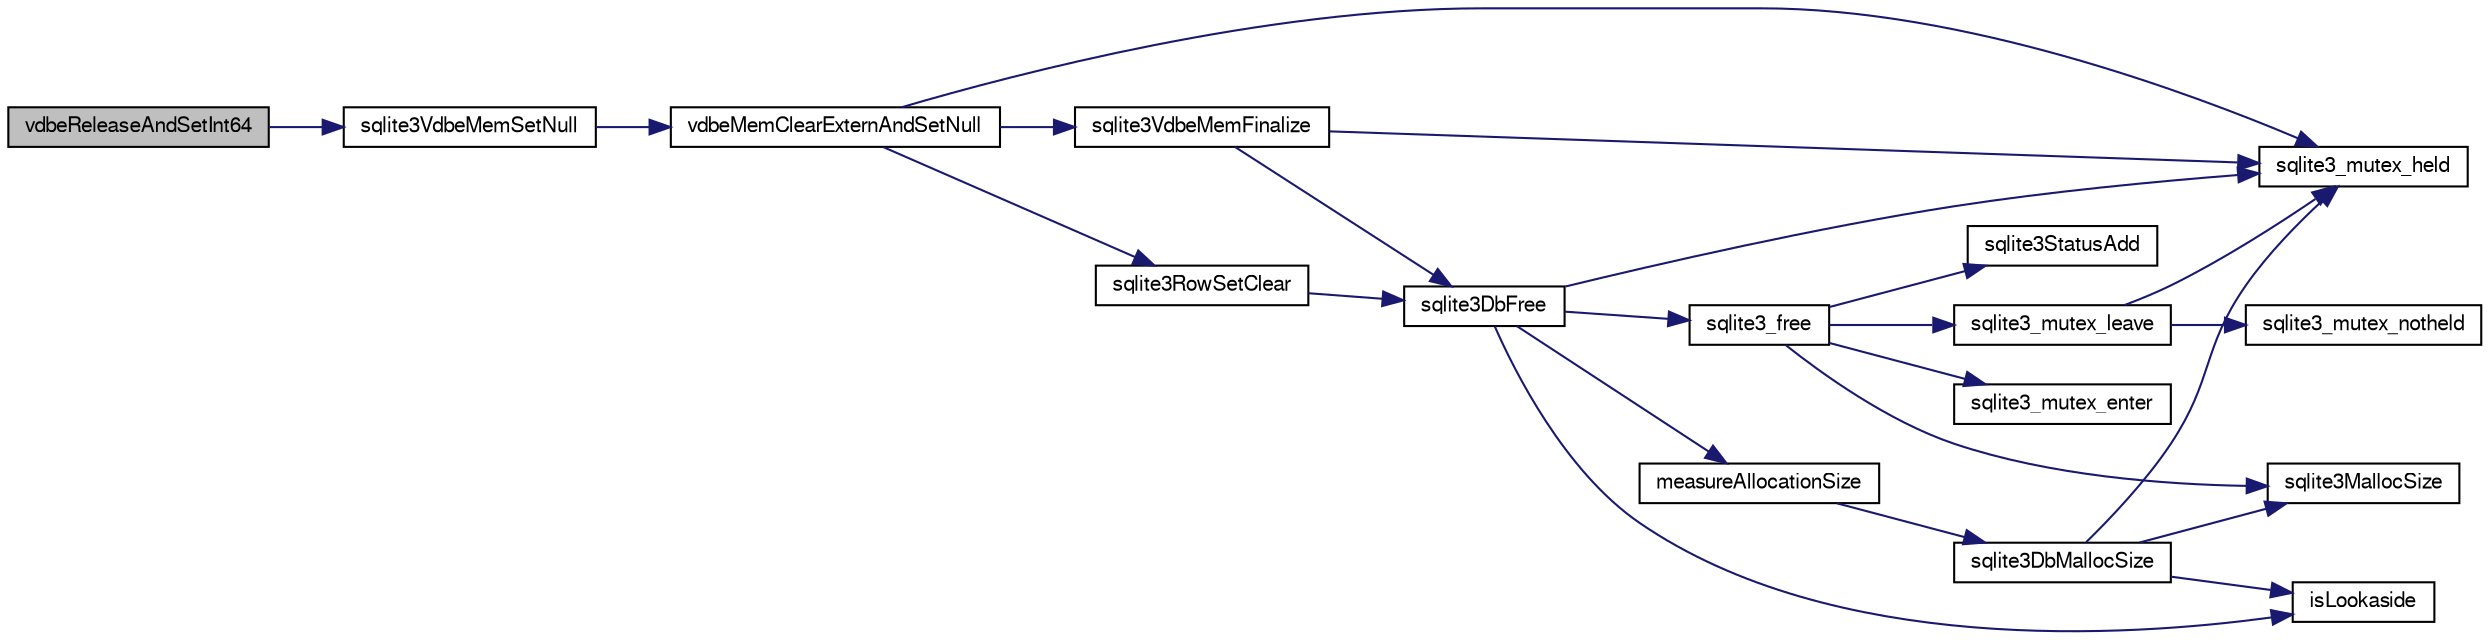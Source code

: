 digraph "vdbeReleaseAndSetInt64"
{
  edge [fontname="FreeSans",fontsize="10",labelfontname="FreeSans",labelfontsize="10"];
  node [fontname="FreeSans",fontsize="10",shape=record];
  rankdir="LR";
  Node877399 [label="vdbeReleaseAndSetInt64",height=0.2,width=0.4,color="black", fillcolor="grey75", style="filled", fontcolor="black"];
  Node877399 -> Node877400 [color="midnightblue",fontsize="10",style="solid",fontname="FreeSans"];
  Node877400 [label="sqlite3VdbeMemSetNull",height=0.2,width=0.4,color="black", fillcolor="white", style="filled",URL="$sqlite3_8c.html#ae01092c23aebaf8a3ebdf3954609b410"];
  Node877400 -> Node877401 [color="midnightblue",fontsize="10",style="solid",fontname="FreeSans"];
  Node877401 [label="vdbeMemClearExternAndSetNull",height=0.2,width=0.4,color="black", fillcolor="white", style="filled",URL="$sqlite3_8c.html#a29c41a360fb0e86b817777daf061230c"];
  Node877401 -> Node877402 [color="midnightblue",fontsize="10",style="solid",fontname="FreeSans"];
  Node877402 [label="sqlite3_mutex_held",height=0.2,width=0.4,color="black", fillcolor="white", style="filled",URL="$sqlite3_8c.html#acf77da68932b6bc163c5e68547ecc3e7"];
  Node877401 -> Node877403 [color="midnightblue",fontsize="10",style="solid",fontname="FreeSans"];
  Node877403 [label="sqlite3VdbeMemFinalize",height=0.2,width=0.4,color="black", fillcolor="white", style="filled",URL="$sqlite3_8c.html#a2568220f48ddef81b1c43e401042d9d2"];
  Node877403 -> Node877402 [color="midnightblue",fontsize="10",style="solid",fontname="FreeSans"];
  Node877403 -> Node877404 [color="midnightblue",fontsize="10",style="solid",fontname="FreeSans"];
  Node877404 [label="sqlite3DbFree",height=0.2,width=0.4,color="black", fillcolor="white", style="filled",URL="$sqlite3_8c.html#ac70ab821a6607b4a1b909582dc37a069"];
  Node877404 -> Node877402 [color="midnightblue",fontsize="10",style="solid",fontname="FreeSans"];
  Node877404 -> Node877405 [color="midnightblue",fontsize="10",style="solid",fontname="FreeSans"];
  Node877405 [label="measureAllocationSize",height=0.2,width=0.4,color="black", fillcolor="white", style="filled",URL="$sqlite3_8c.html#a45731e644a22fdb756e2b6337224217a"];
  Node877405 -> Node877406 [color="midnightblue",fontsize="10",style="solid",fontname="FreeSans"];
  Node877406 [label="sqlite3DbMallocSize",height=0.2,width=0.4,color="black", fillcolor="white", style="filled",URL="$sqlite3_8c.html#aa397e5a8a03495203a0767abf0a71f86"];
  Node877406 -> Node877407 [color="midnightblue",fontsize="10",style="solid",fontname="FreeSans"];
  Node877407 [label="sqlite3MallocSize",height=0.2,width=0.4,color="black", fillcolor="white", style="filled",URL="$sqlite3_8c.html#acf5d2a5f35270bafb050bd2def576955"];
  Node877406 -> Node877402 [color="midnightblue",fontsize="10",style="solid",fontname="FreeSans"];
  Node877406 -> Node877408 [color="midnightblue",fontsize="10",style="solid",fontname="FreeSans"];
  Node877408 [label="isLookaside",height=0.2,width=0.4,color="black", fillcolor="white", style="filled",URL="$sqlite3_8c.html#a770fa05ff9717b75e16f4d968a77b897"];
  Node877404 -> Node877408 [color="midnightblue",fontsize="10",style="solid",fontname="FreeSans"];
  Node877404 -> Node877409 [color="midnightblue",fontsize="10",style="solid",fontname="FreeSans"];
  Node877409 [label="sqlite3_free",height=0.2,width=0.4,color="black", fillcolor="white", style="filled",URL="$sqlite3_8c.html#a6552349e36a8a691af5487999ab09519"];
  Node877409 -> Node877410 [color="midnightblue",fontsize="10",style="solid",fontname="FreeSans"];
  Node877410 [label="sqlite3_mutex_enter",height=0.2,width=0.4,color="black", fillcolor="white", style="filled",URL="$sqlite3_8c.html#a1c12cde690bd89f104de5cbad12a6bf5"];
  Node877409 -> Node877411 [color="midnightblue",fontsize="10",style="solid",fontname="FreeSans"];
  Node877411 [label="sqlite3StatusAdd",height=0.2,width=0.4,color="black", fillcolor="white", style="filled",URL="$sqlite3_8c.html#afa029f93586aeab4cc85360905dae9cd"];
  Node877409 -> Node877407 [color="midnightblue",fontsize="10",style="solid",fontname="FreeSans"];
  Node877409 -> Node877412 [color="midnightblue",fontsize="10",style="solid",fontname="FreeSans"];
  Node877412 [label="sqlite3_mutex_leave",height=0.2,width=0.4,color="black", fillcolor="white", style="filled",URL="$sqlite3_8c.html#a5838d235601dbd3c1fa993555c6bcc93"];
  Node877412 -> Node877402 [color="midnightblue",fontsize="10",style="solid",fontname="FreeSans"];
  Node877412 -> Node877413 [color="midnightblue",fontsize="10",style="solid",fontname="FreeSans"];
  Node877413 [label="sqlite3_mutex_notheld",height=0.2,width=0.4,color="black", fillcolor="white", style="filled",URL="$sqlite3_8c.html#a83967c837c1c000d3b5adcfaa688f5dc"];
  Node877401 -> Node877414 [color="midnightblue",fontsize="10",style="solid",fontname="FreeSans"];
  Node877414 [label="sqlite3RowSetClear",height=0.2,width=0.4,color="black", fillcolor="white", style="filled",URL="$sqlite3_8c.html#ae153de0cd969511a607e26deeca80342"];
  Node877414 -> Node877404 [color="midnightblue",fontsize="10",style="solid",fontname="FreeSans"];
}
